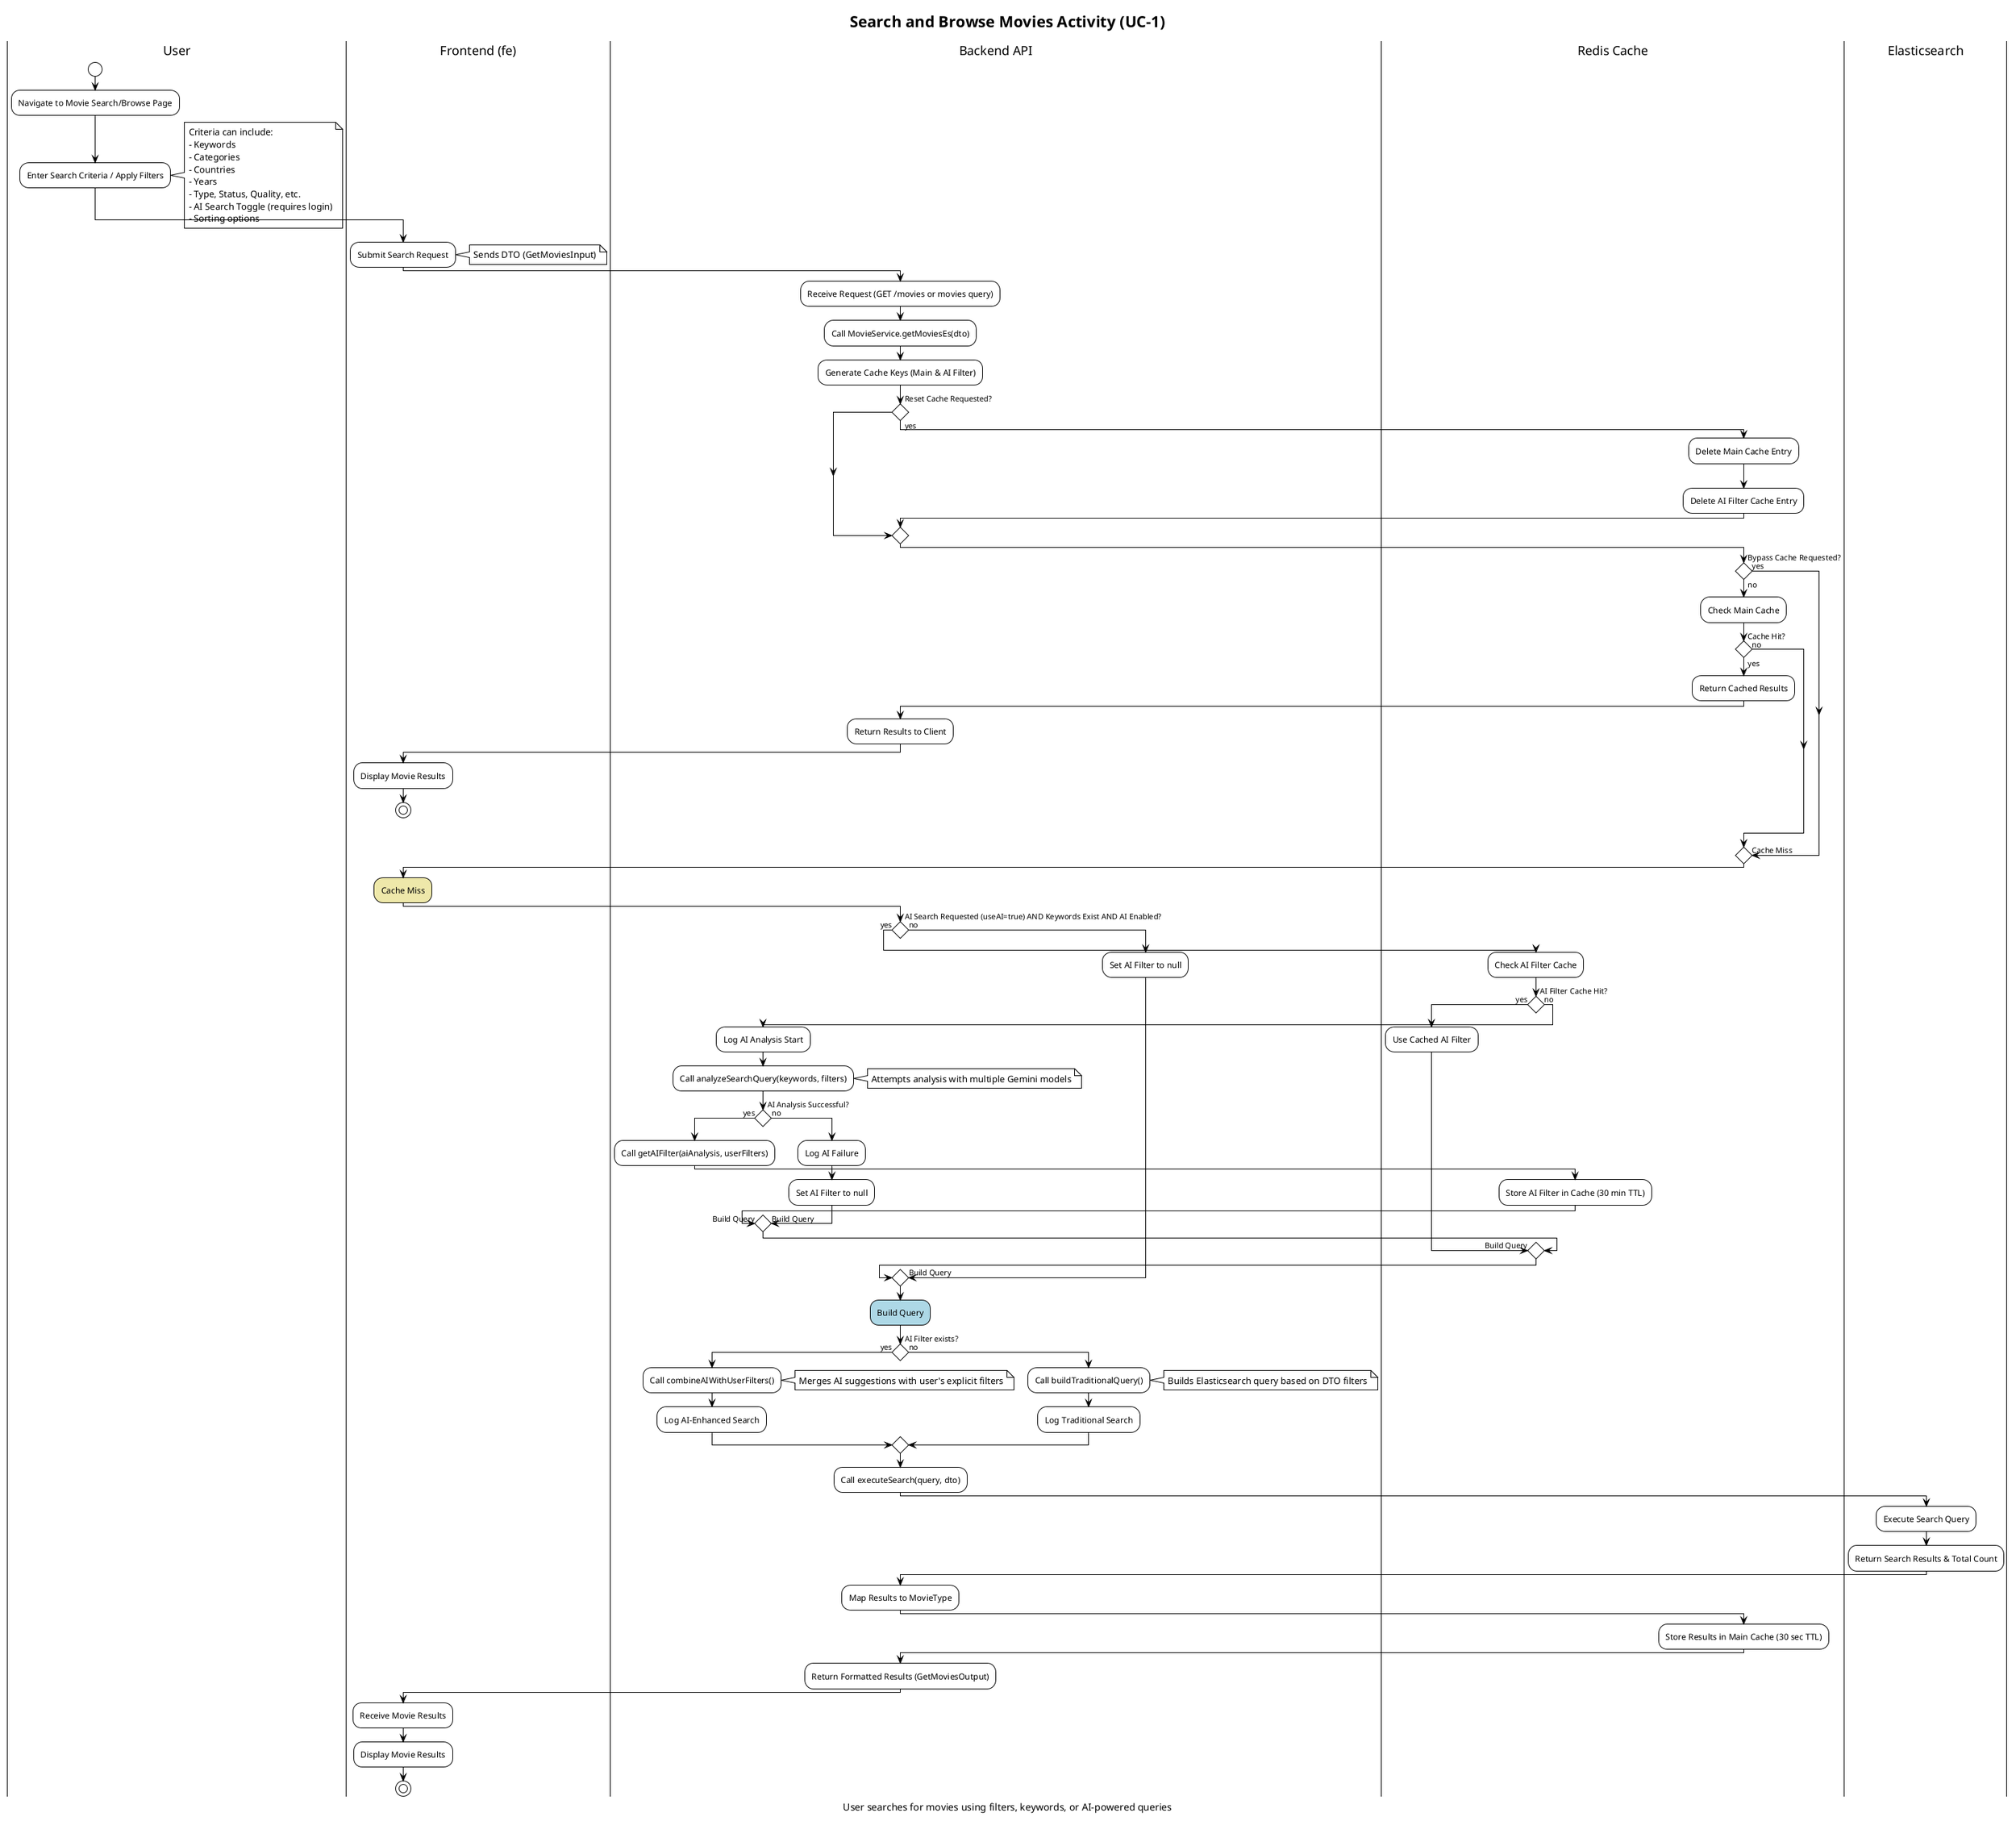 @startuml UC-1 Search and Browse Movies Activity Diagram

!theme plain
skinparam ConditionStyle diamond

title Search and Browse Movies Activity (UC-1)
caption User searches for movies using filters, keywords, or AI-powered queries

|User|
start
:Navigate to Movie Search/Browse Page;
:Enter Search Criteria / Apply Filters;
note right
  Criteria can include:
  - Keywords
  - Categories
  - Countries
  - Years
  - Type, Status, Quality, etc.
  - AI Search Toggle (requires login)
  - Sorting options
end note

|Frontend (fe)|
:Submit Search Request;
note right: Sends DTO (GetMoviesInput)

|Backend API|
:Receive Request (GET /movies or movies query);
:Call MovieService.getMoviesEs(dto);

|Backend API|
:Generate Cache Keys (Main & AI Filter);
if (Reset Cache Requested?) then (yes)
  |Redis Cache|
  :Delete Main Cache Entry;
  :Delete AI Filter Cache Entry;
endif
if (Bypass Cache Requested?) then (no)
  |Redis Cache|
  :Check Main Cache;
  if (Cache Hit?) then (yes)
    :Return Cached Results;
    |Backend API|
    :Return Results to Client;
    |Frontend (fe)|
    :Display Movie Results;
    stop
  else (no)
  -> Cache Miss;
  endif
else (yes)
-> Cache Miss;
endif

#palegoldenrod:Cache Miss;
|Backend API|
if (AI Search Requested (useAI=true) AND Keywords Exist AND AI Enabled?) then (yes)
  |Redis Cache|
  :Check AI Filter Cache;
  if (AI Filter Cache Hit?) then (yes)
    :Use Cached AI Filter;
    |Backend API|
    -> Build Query;
  else (no)
    |Backend API|
    :Log AI Analysis Start;
    :Call analyzeSearchQuery(keywords, filters);
    note right: Attempts analysis with multiple Gemini models
    if (AI Analysis Successful?) then (yes)
      :Call getAIFilter(aiAnalysis, userFilters);
      |Redis Cache|
      :Store AI Filter in Cache (30 min TTL);
      |Backend API|
      -> Build Query;
    else (no)
      :Log AI Failure;
      :Set AI Filter to null;
      -> Build Query;
    endif
  endif
else (no)
  :Set AI Filter to null;
  -> Build Query;
endif

#lightblue:Build Query;
|Backend API|
if (AI Filter exists?) then (yes)
  :Call combineAIWithUserFilters();
  note right: Merges AI suggestions with user's explicit filters
  :Log AI-Enhanced Search;
else (no)
  :Call buildTraditionalQuery();
  note right: Builds Elasticsearch query based on DTO filters
  :Log Traditional Search;
endif
:Call executeSearch(query, dto);

|Elasticsearch|
:Execute Search Query;
:Return Search Results & Total Count;

|Backend API|
:Map Results to MovieType;
|Redis Cache|
:Store Results in Main Cache (30 sec TTL);

|Backend API|
:Return Formatted Results (GetMoviesOutput);

|Frontend (fe)|
:Receive Movie Results;
:Display Movie Results;

stop

@enduml
